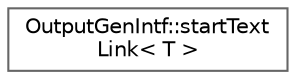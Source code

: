 digraph "Graphical Class Hierarchy"
{
 // INTERACTIVE_SVG=YES
 // LATEX_PDF_SIZE
  bgcolor="transparent";
  edge [fontname=Helvetica,fontsize=10,labelfontname=Helvetica,labelfontsize=10];
  node [fontname=Helvetica,fontsize=10,shape=box,height=0.2,width=0.4];
  rankdir="LR";
  Node0 [label="OutputGenIntf::startText\lLink\< T \>",height=0.2,width=0.4,color="grey40", fillcolor="white", style="filled",URL="$d2/d41/struct_output_gen_intf_1_1start_text_link.html",tooltip=" "];
}
